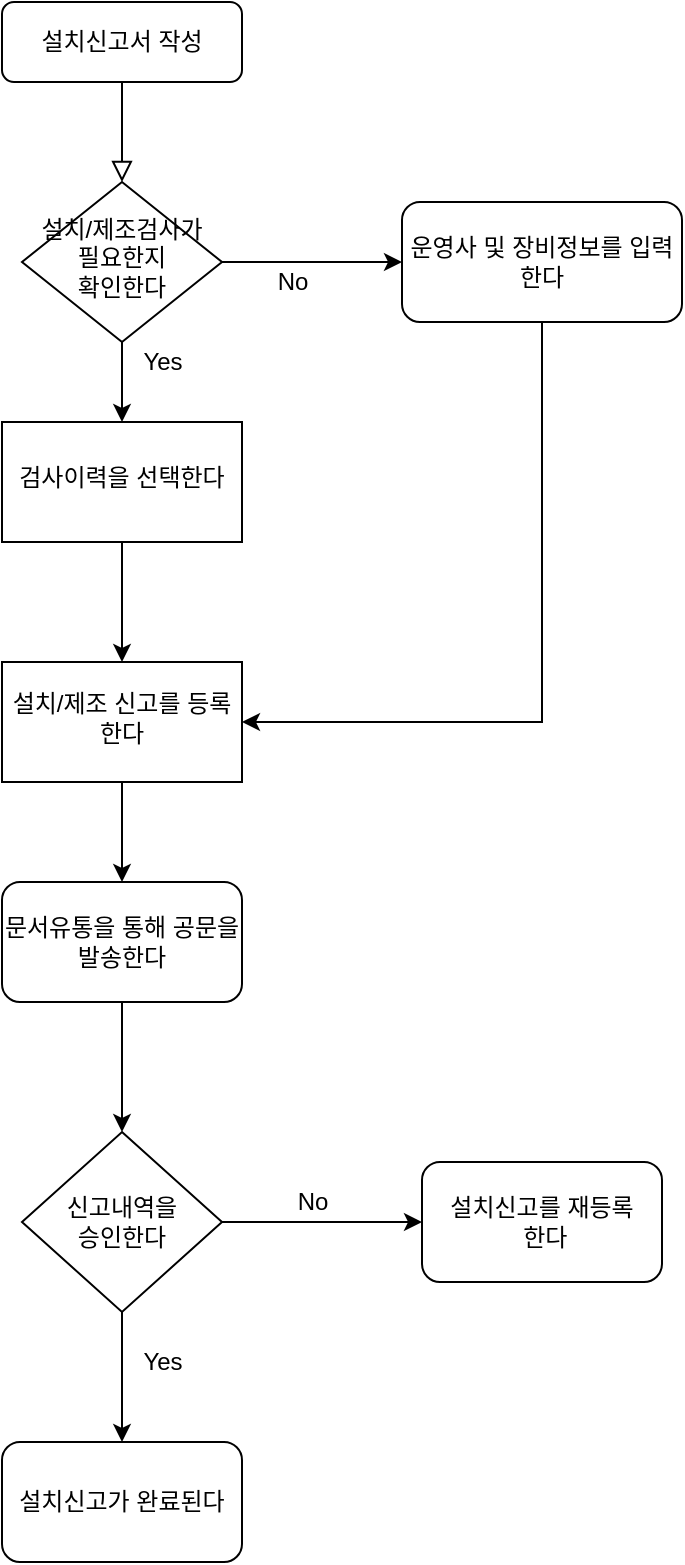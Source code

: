 <mxfile version="14.5.7" type="github">
  <diagram id="C5RBs43oDa-KdzZeNtuy" name="Page-1">
    <mxGraphModel dx="1422" dy="762" grid="1" gridSize="10" guides="1" tooltips="1" connect="1" arrows="1" fold="1" page="1" pageScale="1" pageWidth="827" pageHeight="1169" math="0" shadow="0">
      <root>
        <mxCell id="WIyWlLk6GJQsqaUBKTNV-0" />
        <mxCell id="WIyWlLk6GJQsqaUBKTNV-1" parent="WIyWlLk6GJQsqaUBKTNV-0" />
        <mxCell id="WIyWlLk6GJQsqaUBKTNV-2" value="" style="rounded=0;html=1;jettySize=auto;orthogonalLoop=1;fontSize=11;endArrow=block;endFill=0;endSize=8;strokeWidth=1;shadow=0;labelBackgroundColor=none;edgeStyle=orthogonalEdgeStyle;" parent="WIyWlLk6GJQsqaUBKTNV-1" source="WIyWlLk6GJQsqaUBKTNV-3" target="WIyWlLk6GJQsqaUBKTNV-6" edge="1">
          <mxGeometry relative="1" as="geometry" />
        </mxCell>
        <mxCell id="WIyWlLk6GJQsqaUBKTNV-3" value="설치신고서 작성" style="rounded=1;whiteSpace=wrap;html=1;fontSize=12;glass=0;strokeWidth=1;shadow=0;" parent="WIyWlLk6GJQsqaUBKTNV-1" vertex="1">
          <mxGeometry x="160" y="80" width="120" height="40" as="geometry" />
        </mxCell>
        <mxCell id="Ld-m0rTdNNkQz6go5yyE-4" value="" style="edgeStyle=orthogonalEdgeStyle;rounded=0;orthogonalLoop=1;jettySize=auto;html=1;" edge="1" parent="WIyWlLk6GJQsqaUBKTNV-1" source="WIyWlLk6GJQsqaUBKTNV-6" target="WIyWlLk6GJQsqaUBKTNV-7">
          <mxGeometry relative="1" as="geometry" />
        </mxCell>
        <mxCell id="Ld-m0rTdNNkQz6go5yyE-38" value="" style="edgeStyle=orthogonalEdgeStyle;rounded=0;orthogonalLoop=1;jettySize=auto;html=1;" edge="1" parent="WIyWlLk6GJQsqaUBKTNV-1" source="WIyWlLk6GJQsqaUBKTNV-6" target="Ld-m0rTdNNkQz6go5yyE-37">
          <mxGeometry relative="1" as="geometry" />
        </mxCell>
        <mxCell id="WIyWlLk6GJQsqaUBKTNV-6" value="설치/제조검사가&lt;br&gt;필요한지&lt;br&gt;확인한다" style="rhombus;whiteSpace=wrap;html=1;shadow=0;fontFamily=Helvetica;fontSize=12;align=center;strokeWidth=1;spacing=6;spacingTop=-4;" parent="WIyWlLk6GJQsqaUBKTNV-1" vertex="1">
          <mxGeometry x="170" y="170" width="100" height="80" as="geometry" />
        </mxCell>
        <mxCell id="Ld-m0rTdNNkQz6go5yyE-19" style="edgeStyle=orthogonalEdgeStyle;rounded=0;orthogonalLoop=1;jettySize=auto;html=1;entryX=1;entryY=0.5;entryDx=0;entryDy=0;" edge="1" parent="WIyWlLk6GJQsqaUBKTNV-1" source="WIyWlLk6GJQsqaUBKTNV-7" target="Ld-m0rTdNNkQz6go5yyE-39">
          <mxGeometry relative="1" as="geometry">
            <mxPoint x="290" y="440" as="targetPoint" />
            <Array as="points">
              <mxPoint x="430" y="440" />
            </Array>
          </mxGeometry>
        </mxCell>
        <mxCell id="WIyWlLk6GJQsqaUBKTNV-7" value="운영사 및 장비정보를 입력한다" style="rounded=1;whiteSpace=wrap;html=1;fontSize=12;glass=0;strokeWidth=1;shadow=0;" parent="WIyWlLk6GJQsqaUBKTNV-1" vertex="1">
          <mxGeometry x="360" y="180" width="140" height="60" as="geometry" />
        </mxCell>
        <mxCell id="Ld-m0rTdNNkQz6go5yyE-5" value="No" style="text;html=1;align=center;verticalAlign=middle;resizable=0;points=[];autosize=1;" vertex="1" parent="WIyWlLk6GJQsqaUBKTNV-1">
          <mxGeometry x="290" y="210" width="30" height="20" as="geometry" />
        </mxCell>
        <mxCell id="Ld-m0rTdNNkQz6go5yyE-27" value="" style="edgeStyle=orthogonalEdgeStyle;rounded=0;orthogonalLoop=1;jettySize=auto;html=1;entryX=0.5;entryY=0;entryDx=0;entryDy=0;" edge="1" parent="WIyWlLk6GJQsqaUBKTNV-1" source="Ld-m0rTdNNkQz6go5yyE-20" target="Ld-m0rTdNNkQz6go5yyE-28">
          <mxGeometry relative="1" as="geometry">
            <mxPoint x="220" y="655" as="targetPoint" />
          </mxGeometry>
        </mxCell>
        <mxCell id="Ld-m0rTdNNkQz6go5yyE-20" value="문서유통을 통해 공문을 발송한다" style="whiteSpace=wrap;html=1;rounded=1;shadow=0;strokeWidth=1;glass=0;" vertex="1" parent="WIyWlLk6GJQsqaUBKTNV-1">
          <mxGeometry x="160" y="520" width="120" height="60" as="geometry" />
        </mxCell>
        <mxCell id="Ld-m0rTdNNkQz6go5yyE-34" value="" style="edgeStyle=orthogonalEdgeStyle;rounded=0;orthogonalLoop=1;jettySize=auto;html=1;" edge="1" parent="WIyWlLk6GJQsqaUBKTNV-1" source="Ld-m0rTdNNkQz6go5yyE-28" target="Ld-m0rTdNNkQz6go5yyE-43">
          <mxGeometry relative="1" as="geometry">
            <mxPoint x="220" y="830" as="targetPoint" />
          </mxGeometry>
        </mxCell>
        <mxCell id="Ld-m0rTdNNkQz6go5yyE-46" value="" style="edgeStyle=orthogonalEdgeStyle;rounded=0;orthogonalLoop=1;jettySize=auto;html=1;" edge="1" parent="WIyWlLk6GJQsqaUBKTNV-1" source="Ld-m0rTdNNkQz6go5yyE-28" target="Ld-m0rTdNNkQz6go5yyE-32">
          <mxGeometry relative="1" as="geometry" />
        </mxCell>
        <mxCell id="Ld-m0rTdNNkQz6go5yyE-28" value="신고내역을 &lt;br&gt;승인한다" style="rhombus;whiteSpace=wrap;html=1;" vertex="1" parent="WIyWlLk6GJQsqaUBKTNV-1">
          <mxGeometry x="170" y="645" width="100" height="90" as="geometry" />
        </mxCell>
        <mxCell id="Ld-m0rTdNNkQz6go5yyE-31" value="No" style="text;html=1;align=center;verticalAlign=middle;resizable=0;points=[];autosize=1;" vertex="1" parent="WIyWlLk6GJQsqaUBKTNV-1">
          <mxGeometry x="300" y="670" width="30" height="20" as="geometry" />
        </mxCell>
        <mxCell id="Ld-m0rTdNNkQz6go5yyE-32" value="설치신고를 재등록&lt;br&gt;&amp;nbsp;한다" style="rounded=1;whiteSpace=wrap;html=1;" vertex="1" parent="WIyWlLk6GJQsqaUBKTNV-1">
          <mxGeometry x="370" y="660" width="120" height="60" as="geometry" />
        </mxCell>
        <mxCell id="Ld-m0rTdNNkQz6go5yyE-40" value="" style="edgeStyle=orthogonalEdgeStyle;rounded=0;orthogonalLoop=1;jettySize=auto;html=1;" edge="1" parent="WIyWlLk6GJQsqaUBKTNV-1" source="Ld-m0rTdNNkQz6go5yyE-37" target="Ld-m0rTdNNkQz6go5yyE-39">
          <mxGeometry relative="1" as="geometry" />
        </mxCell>
        <mxCell id="Ld-m0rTdNNkQz6go5yyE-37" value="검사이력을 선택한다" style="whiteSpace=wrap;html=1;shadow=0;strokeWidth=1;spacing=6;spacingTop=-4;" vertex="1" parent="WIyWlLk6GJQsqaUBKTNV-1">
          <mxGeometry x="160" y="290" width="120" height="60" as="geometry" />
        </mxCell>
        <mxCell id="Ld-m0rTdNNkQz6go5yyE-45" value="" style="edgeStyle=orthogonalEdgeStyle;rounded=0;orthogonalLoop=1;jettySize=auto;html=1;" edge="1" parent="WIyWlLk6GJQsqaUBKTNV-1" source="Ld-m0rTdNNkQz6go5yyE-39" target="Ld-m0rTdNNkQz6go5yyE-20">
          <mxGeometry relative="1" as="geometry" />
        </mxCell>
        <mxCell id="Ld-m0rTdNNkQz6go5yyE-39" value="&lt;span&gt;설치/제조 신고를 등록한다&lt;/span&gt;" style="whiteSpace=wrap;html=1;shadow=0;strokeWidth=1;spacing=6;spacingTop=-4;" vertex="1" parent="WIyWlLk6GJQsqaUBKTNV-1">
          <mxGeometry x="160" y="410" width="120" height="60" as="geometry" />
        </mxCell>
        <mxCell id="Ld-m0rTdNNkQz6go5yyE-41" value="Yes" style="text;html=1;align=center;verticalAlign=middle;resizable=0;points=[];autosize=1;" vertex="1" parent="WIyWlLk6GJQsqaUBKTNV-1">
          <mxGeometry x="220" y="250" width="40" height="20" as="geometry" />
        </mxCell>
        <mxCell id="Ld-m0rTdNNkQz6go5yyE-42" value="Yes" style="text;html=1;align=center;verticalAlign=middle;resizable=0;points=[];autosize=1;" vertex="1" parent="WIyWlLk6GJQsqaUBKTNV-1">
          <mxGeometry x="220" y="750" width="40" height="20" as="geometry" />
        </mxCell>
        <mxCell id="Ld-m0rTdNNkQz6go5yyE-43" value="설치신고가 완료된다" style="rounded=1;whiteSpace=wrap;html=1;" vertex="1" parent="WIyWlLk6GJQsqaUBKTNV-1">
          <mxGeometry x="160" y="800" width="120" height="60" as="geometry" />
        </mxCell>
      </root>
    </mxGraphModel>
  </diagram>
</mxfile>
